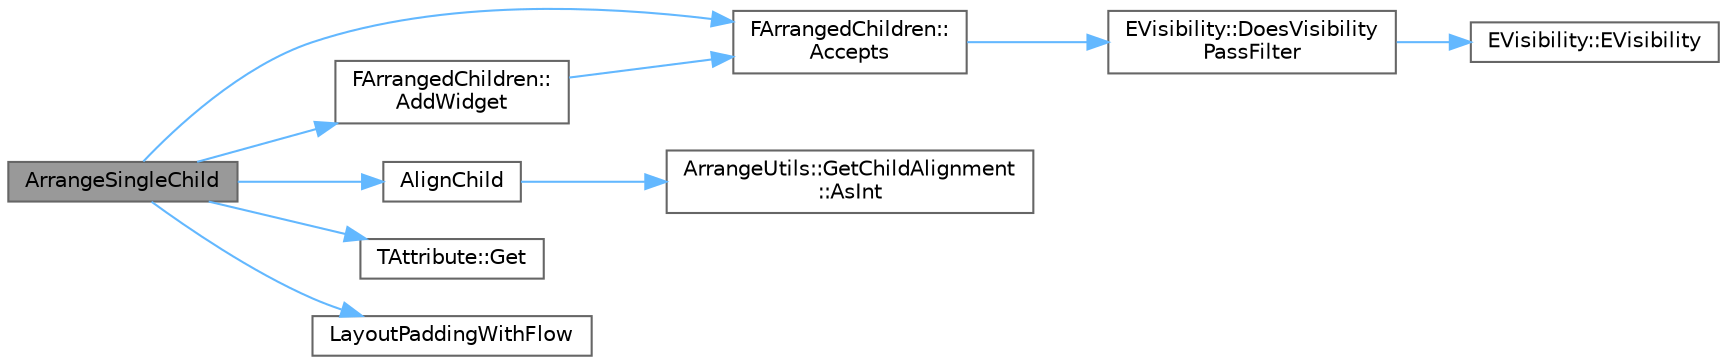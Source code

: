 digraph "ArrangeSingleChild"
{
 // INTERACTIVE_SVG=YES
 // LATEX_PDF_SIZE
  bgcolor="transparent";
  edge [fontname=Helvetica,fontsize=10,labelfontname=Helvetica,labelfontsize=10];
  node [fontname=Helvetica,fontsize=10,shape=box,height=0.2,width=0.4];
  rankdir="LR";
  Node1 [id="Node000001",label="ArrangeSingleChild",height=0.2,width=0.4,color="gray40", fillcolor="grey60", style="filled", fontcolor="black",tooltip=" "];
  Node1 -> Node2 [id="edge1_Node000001_Node000002",color="steelblue1",style="solid",tooltip=" "];
  Node2 [id="Node000002",label="FArrangedChildren::\lAccepts",height=0.2,width=0.4,color="grey40", fillcolor="white", style="filled",URL="$d4/d47/classFArrangedChildren.html#ab9279d8bb1ddde2095906bae86a2fc9b",tooltip=" "];
  Node2 -> Node3 [id="edge2_Node000002_Node000003",color="steelblue1",style="solid",tooltip=" "];
  Node3 [id="Node000003",label="EVisibility::DoesVisibility\lPassFilter",height=0.2,width=0.4,color="grey40", fillcolor="white", style="filled",URL="$dd/d9b/structEVisibility.html#a7e40cb70f96be0b5ea42f43c10f0f5ac",tooltip=" "];
  Node3 -> Node4 [id="edge3_Node000003_Node000004",color="steelblue1",style="solid",tooltip=" "];
  Node4 [id="Node000004",label="EVisibility::EVisibility",height=0.2,width=0.4,color="grey40", fillcolor="white", style="filled",URL="$dd/d9b/structEVisibility.html#aab03bcfce66a5103b4612e2c682e1ab9",tooltip="Default constructor."];
  Node1 -> Node5 [id="edge4_Node000001_Node000005",color="steelblue1",style="solid",tooltip=" "];
  Node5 [id="Node000005",label="FArrangedChildren::\lAddWidget",height=0.2,width=0.4,color="grey40", fillcolor="white", style="filled",URL="$d4/d47/classFArrangedChildren.html#a0a12f63388e0888bbd04749c0bd6b0b0",tooltip="Add an arranged widget (i.e."];
  Node5 -> Node2 [id="edge5_Node000005_Node000002",color="steelblue1",style="solid",tooltip=" "];
  Node1 -> Node6 [id="edge6_Node000001_Node000006",color="steelblue1",style="solid",tooltip=" "];
  Node6 [id="Node000006",label="AlignChild",height=0.2,width=0.4,color="grey40", fillcolor="white", style="filled",URL="$d2/d09/LayoutUtils_8h.html#a513c5956bd399d19047472d56438a48a",tooltip="Helper method to BoxPanel::ArrangeChildren."];
  Node6 -> Node7 [id="edge7_Node000006_Node000007",color="steelblue1",style="solid",tooltip=" "];
  Node7 [id="Node000007",label="ArrangeUtils::GetChildAlignment\l::AsInt",height=0.2,width=0.4,color="grey40", fillcolor="white", style="filled",URL="$d4/d34/structArrangeUtils_1_1GetChildAlignment.html#a378e14e854af54289a2b6eb655b8f9d4",tooltip=" "];
  Node1 -> Node8 [id="edge8_Node000001_Node000008",color="steelblue1",style="solid",tooltip=" "];
  Node8 [id="Node000008",label="TAttribute::Get",height=0.2,width=0.4,color="grey40", fillcolor="white", style="filled",URL="$dd/dcd/classTAttribute.html#a08b5ad02ab005018cef6ed26fd2db616",tooltip="Gets the attribute's current value."];
  Node1 -> Node9 [id="edge9_Node000001_Node000009",color="steelblue1",style="solid",tooltip=" "];
  Node9 [id="Node000009",label="LayoutPaddingWithFlow",height=0.2,width=0.4,color="grey40", fillcolor="white", style="filled",URL="$d2/d09/LayoutUtils_8h.html#a473d041f6e04439b3aa1ec732f248bf0",tooltip=" "];
}
